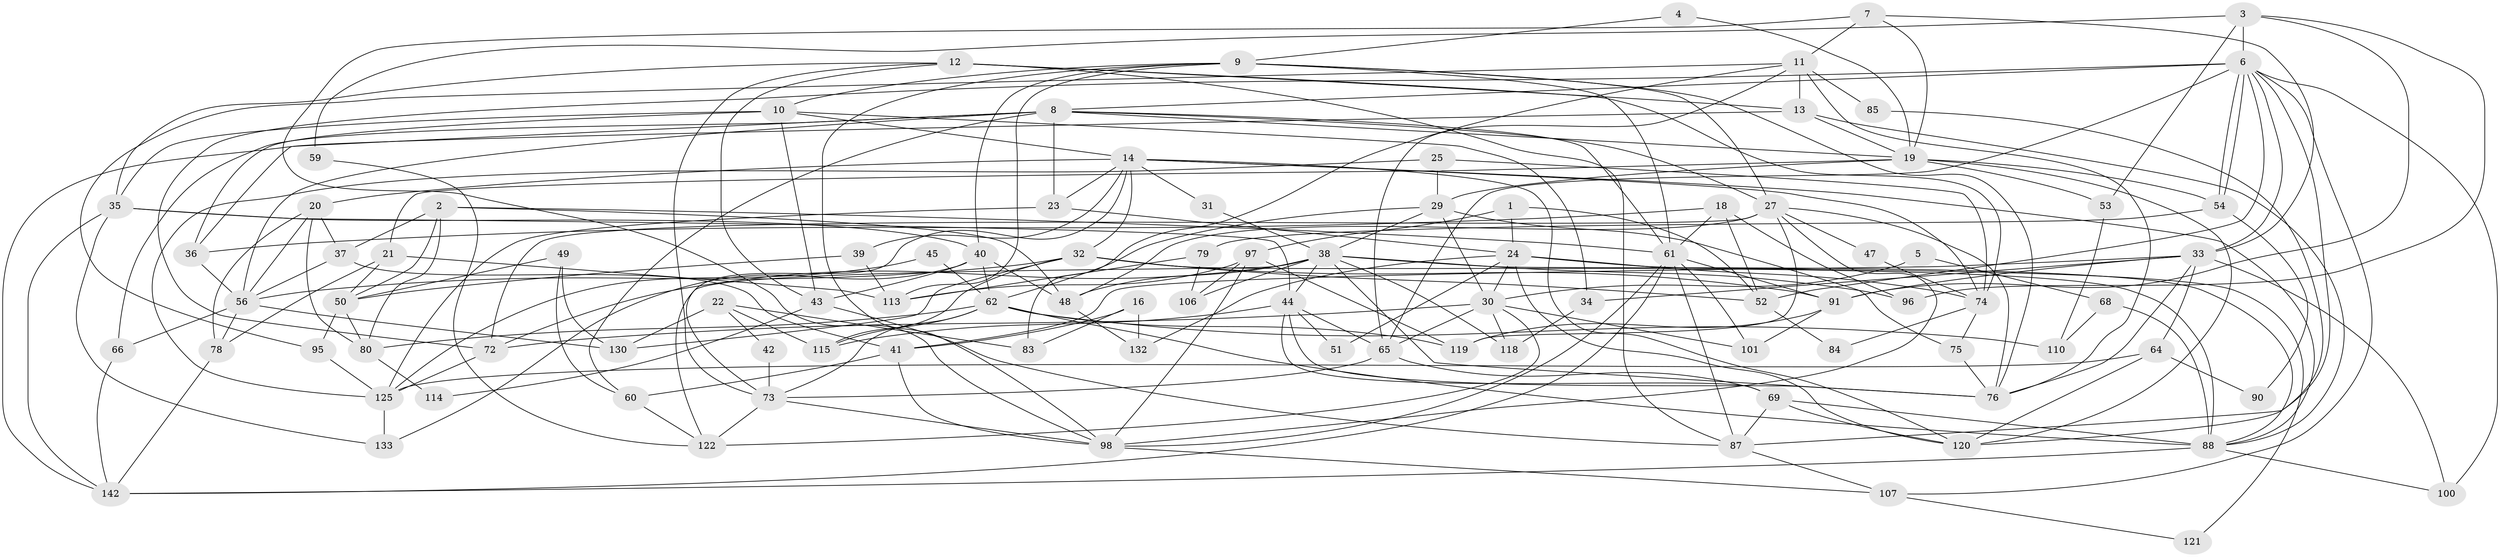 // original degree distribution, {3: 0.2887323943661972, 2: 0.14084507042253522, 7: 0.056338028169014086, 5: 0.14788732394366197, 4: 0.2746478873239437, 6: 0.06338028169014084, 8: 0.02112676056338028, 10: 0.007042253521126761}
// Generated by graph-tools (version 1.1) at 2025/42/03/06/25 10:42:02]
// undirected, 96 vertices, 234 edges
graph export_dot {
graph [start="1"]
  node [color=gray90,style=filled];
  1;
  2 [super="+126"];
  3 [super="+28"];
  4;
  5;
  6 [super="+15"];
  7 [super="+135"];
  8 [super="+138"];
  9 [super="+17"];
  10 [super="+63"];
  11 [super="+86"];
  12 [super="+102"];
  13 [super="+141"];
  14 [super="+55"];
  16;
  18;
  19 [super="+71"];
  20 [super="+26"];
  21;
  22 [super="+93"];
  23;
  24 [super="+104"];
  25;
  27 [super="+127"];
  29 [super="+81"];
  30 [super="+129"];
  31;
  32 [super="+105"];
  33 [super="+94"];
  34;
  35 [super="+46"];
  36;
  37;
  38 [super="+134"];
  39;
  40 [super="+99"];
  41 [super="+111"];
  42;
  43 [super="+108"];
  44 [super="+57"];
  45 [super="+109"];
  47;
  48 [super="+77"];
  49;
  50 [super="+67"];
  51;
  52 [super="+89"];
  53;
  54;
  56 [super="+58"];
  59;
  60;
  61 [super="+128"];
  62 [super="+117"];
  64 [super="+123"];
  65 [super="+70"];
  66;
  68;
  69;
  72;
  73 [super="+136"];
  74 [super="+82"];
  75;
  76;
  78;
  79;
  80;
  83;
  84;
  85;
  87 [super="+112"];
  88 [super="+124"];
  90;
  91 [super="+92"];
  95;
  96;
  97;
  98 [super="+103"];
  100;
  101;
  106;
  107;
  110;
  113 [super="+116"];
  114;
  115 [super="+139"];
  118;
  119;
  120 [super="+137"];
  121;
  122;
  125 [super="+131"];
  130 [super="+140"];
  132;
  133;
  142;
  1 -- 97;
  1 -- 24;
  1 -- 52;
  2 -- 48;
  2 -- 80;
  2 -- 50;
  2 -- 37;
  2 -- 61;
  3 -- 96;
  3 -- 53;
  3 -- 59;
  3 -- 91;
  3 -- 6;
  4 -- 19;
  4 -- 9;
  5 -- 30;
  5 -- 68;
  6 -- 54;
  6 -- 54;
  6 -- 100;
  6 -- 52;
  6 -- 65;
  6 -- 107;
  6 -- 33;
  6 -- 87;
  6 -- 8;
  6 -- 72;
  7 -- 33;
  7 -- 19;
  7 -- 98;
  7 -- 11;
  8 -- 66;
  8 -- 27;
  8 -- 36;
  8 -- 60;
  8 -- 19;
  8 -- 56;
  8 -- 23;
  8 -- 61;
  9 -- 113;
  9 -- 10;
  9 -- 27;
  9 -- 40;
  9 -- 76;
  9 -- 98;
  9 -- 61;
  10 -- 36;
  10 -- 43;
  10 -- 35;
  10 -- 34;
  10 -- 14;
  11 -- 65;
  11 -- 76;
  11 -- 83;
  11 -- 85;
  11 -- 13;
  11 -- 95;
  12 -- 73;
  12 -- 35;
  12 -- 43;
  12 -- 13;
  12 -- 74;
  12 -- 87;
  13 -- 88;
  13 -- 19;
  13 -- 142;
  14 -- 23;
  14 -- 31;
  14 -- 39;
  14 -- 73;
  14 -- 20;
  14 -- 32;
  14 -- 74;
  14 -- 88;
  14 -- 120;
  16 -- 132;
  16 -- 41;
  16 -- 83;
  18 -- 52;
  18 -- 36;
  18 -- 96;
  18 -- 61;
  19 -- 21;
  19 -- 54;
  19 -- 53;
  19 -- 120;
  19 -- 29;
  20 -- 78;
  20 -- 80;
  20 -- 37;
  20 -- 56;
  21 -- 113;
  21 -- 78;
  21 -- 50;
  22 -- 115;
  22 -- 130;
  22 -- 42;
  22 -- 83;
  23 -- 125;
  23 -- 24;
  24 -- 30;
  24 -- 51;
  24 -- 121;
  24 -- 132;
  24 -- 74;
  24 -- 120;
  25 -- 125;
  25 -- 74;
  25 -- 29;
  27 -- 72;
  27 -- 98;
  27 -- 119;
  27 -- 48;
  27 -- 76;
  27 -- 47;
  29 -- 75;
  29 -- 38;
  29 -- 30;
  29 -- 62;
  30 -- 72;
  30 -- 118;
  30 -- 122;
  30 -- 101;
  30 -- 65;
  31 -- 38;
  32 -- 52;
  32 -- 91;
  32 -- 130 [weight=2];
  32 -- 88;
  32 -- 56;
  32 -- 115;
  33 -- 91;
  33 -- 34;
  33 -- 76;
  33 -- 100;
  33 -- 64;
  33 -- 41;
  34 -- 118;
  35 -- 133;
  35 -- 44;
  35 -- 142;
  35 -- 40;
  36 -- 56;
  37 -- 56;
  37 -- 41;
  38 -- 76;
  38 -- 72;
  38 -- 96;
  38 -- 106;
  38 -- 44;
  38 -- 48;
  38 -- 118;
  38 -- 88;
  38 -- 122;
  39 -- 50;
  39 -- 113;
  40 -- 48;
  40 -- 133;
  40 -- 43;
  40 -- 62;
  41 -- 60;
  41 -- 98;
  42 -- 73;
  43 -- 114;
  43 -- 87;
  44 -- 76;
  44 -- 69;
  44 -- 115;
  44 -- 65;
  44 -- 51;
  45 -- 62 [weight=2];
  45 -- 125;
  47 -- 74;
  48 -- 132;
  49 -- 60;
  49 -- 50;
  49 -- 130;
  50 -- 80;
  50 -- 95;
  52 -- 84;
  53 -- 110;
  54 -- 79;
  54 -- 90;
  56 -- 78;
  56 -- 130;
  56 -- 66;
  59 -- 122;
  60 -- 122;
  61 -- 87;
  61 -- 91;
  61 -- 98;
  61 -- 101;
  61 -- 142;
  62 -- 110;
  62 -- 119;
  62 -- 80;
  62 -- 115;
  62 -- 88;
  62 -- 73;
  64 -- 125 [weight=2];
  64 -- 90;
  64 -- 120;
  65 -- 73;
  65 -- 69;
  66 -- 142;
  68 -- 88;
  68 -- 110;
  69 -- 88;
  69 -- 120;
  69 -- 87;
  72 -- 125;
  73 -- 98;
  73 -- 122;
  74 -- 84;
  74 -- 75;
  75 -- 76;
  78 -- 142;
  79 -- 106;
  79 -- 113;
  80 -- 114;
  85 -- 120;
  87 -- 107;
  88 -- 142 [weight=2];
  88 -- 100;
  91 -- 101;
  91 -- 119;
  95 -- 125;
  97 -- 119;
  97 -- 98;
  97 -- 106;
  97 -- 113;
  98 -- 107;
  107 -- 121;
  125 -- 133;
}
